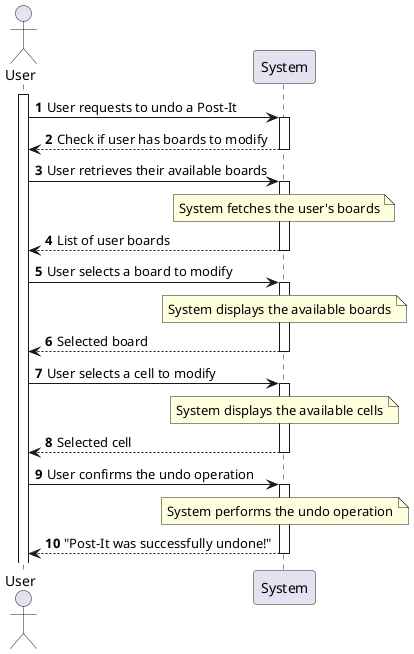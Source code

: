 @startuml

actor User
activate User
autonumber

User -> System: User requests to undo a Post-It
activate System

User <-- System: Check if user has boards to modify
deactivate System

User -> System: User retrieves their available boards
activate System
Note over System: System fetches the user's boards

User <-- System: List of user boards
deactivate System

User -> System: User selects a board to modify
activate System
Note over System: System displays the available boards

User <-- System: Selected board
deactivate System

User -> System: User selects a cell to modify
activate System
Note over System: System displays the available cells

User <-- System: Selected cell
deactivate System

User -> System: User confirms the undo operation
activate System
Note over System: System performs the undo operation

User <-- System: "Post-It was successfully undone!"
deactivate System

@enduml
